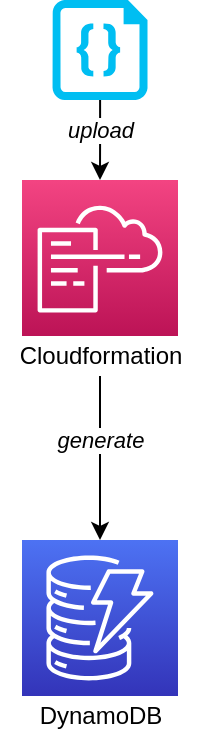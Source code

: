 <mxfile version="14.1.8" type="device" pages="2"><diagram id="FMe_rrNGfHSymCZvfriL" name="DYnamoDB"><mxGraphModel dx="853" dy="501" grid="1" gridSize="10" guides="1" tooltips="1" connect="1" arrows="1" fold="1" page="1" pageScale="1" pageWidth="827" pageHeight="1169" math="0" shadow="0"><root><mxCell id="0"/><mxCell id="1" parent="0"/><mxCell id="g-FWN91utCH9KBryJNnf-1" value="" style="outlineConnect=0;fontColor=#232F3E;gradientColor=#F34482;gradientDirection=north;fillColor=#BC1356;strokeColor=#ffffff;dashed=0;verticalLabelPosition=bottom;verticalAlign=top;align=center;html=1;fontSize=12;fontStyle=0;aspect=fixed;shape=mxgraph.aws4.resourceIcon;resIcon=mxgraph.aws4.cloudformation;" vertex="1" parent="1"><mxGeometry x="320" y="100" width="78" height="78" as="geometry"/></mxCell><mxCell id="g-FWN91utCH9KBryJNnf-2" value="" style="outlineConnect=0;fontColor=#232F3E;gradientColor=#4D72F3;gradientDirection=north;fillColor=#3334B9;strokeColor=#ffffff;dashed=0;verticalLabelPosition=bottom;verticalAlign=top;align=center;html=1;fontSize=12;fontStyle=0;aspect=fixed;shape=mxgraph.aws4.resourceIcon;resIcon=mxgraph.aws4.dynamodb;" vertex="1" parent="1"><mxGeometry x="320" y="280" width="78" height="78" as="geometry"/></mxCell><mxCell id="g-FWN91utCH9KBryJNnf-4" style="edgeStyle=orthogonalEdgeStyle;rounded=0;orthogonalLoop=1;jettySize=auto;html=1;" edge="1" parent="1" source="g-FWN91utCH9KBryJNnf-3" target="g-FWN91utCH9KBryJNnf-1"><mxGeometry relative="1" as="geometry"/></mxCell><mxCell id="g-FWN91utCH9KBryJNnf-12" value="&lt;i&gt;upload&lt;/i&gt;" style="edgeLabel;html=1;align=center;verticalAlign=middle;resizable=0;points=[];" vertex="1" connectable="0" parent="g-FWN91utCH9KBryJNnf-4"><mxGeometry x="-0.285" relative="1" as="geometry"><mxPoint as="offset"/></mxGeometry></mxCell><mxCell id="g-FWN91utCH9KBryJNnf-3" value="" style="verticalLabelPosition=bottom;html=1;verticalAlign=top;align=center;strokeColor=none;fillColor=#00BEF2;shape=mxgraph.azure.code_file;pointerEvents=1;" vertex="1" parent="1"><mxGeometry x="335.25" y="10" width="47.5" height="50" as="geometry"/></mxCell><mxCell id="g-FWN91utCH9KBryJNnf-9" style="edgeStyle=orthogonalEdgeStyle;rounded=0;orthogonalLoop=1;jettySize=auto;html=1;" edge="1" parent="1" source="g-FWN91utCH9KBryJNnf-7" target="g-FWN91utCH9KBryJNnf-2"><mxGeometry relative="1" as="geometry"/></mxCell><mxCell id="g-FWN91utCH9KBryJNnf-11" value="&lt;i&gt;generate&lt;/i&gt;" style="edgeLabel;html=1;align=center;verticalAlign=middle;resizable=0;points=[];" vertex="1" connectable="0" parent="g-FWN91utCH9KBryJNnf-9"><mxGeometry x="-0.358" relative="1" as="geometry"><mxPoint y="5.6" as="offset"/></mxGeometry></mxCell><mxCell id="g-FWN91utCH9KBryJNnf-7" value="Cloudformation" style="text;html=1;align=center;verticalAlign=middle;resizable=0;points=[];autosize=1;" vertex="1" parent="1"><mxGeometry x="309" y="178" width="100" height="20" as="geometry"/></mxCell><mxCell id="g-FWN91utCH9KBryJNnf-8" value="DynamoDB" style="text;html=1;align=center;verticalAlign=middle;resizable=0;points=[];autosize=1;" vertex="1" parent="1"><mxGeometry x="319" y="358" width="80" height="20" as="geometry"/></mxCell></root></mxGraphModel></diagram><diagram id="RQvWHqTRm-_voirZlrh3" name="ASG-Global"><mxGraphModel dx="1463" dy="2028" grid="1" gridSize="10" guides="1" tooltips="1" connect="1" arrows="1" fold="1" page="1" pageScale="1" pageWidth="827" pageHeight="1169" math="0" shadow="0"><root><mxCell id="-BtZ_1K9VZsMy2oFHxwu-0"/><mxCell id="-BtZ_1K9VZsMy2oFHxwu-1" parent="-BtZ_1K9VZsMy2oFHxwu-0"/><mxCell id="-BtZ_1K9VZsMy2oFHxwu-139" value="" style="outlineConnect=0;fontColor=#232F3E;gradientColor=none;fillColor=#BC1356;strokeColor=none;dashed=0;verticalLabelPosition=bottom;verticalAlign=top;align=center;html=1;fontSize=12;fontStyle=0;aspect=fixed;pointerEvents=1;shape=mxgraph.aws4.template;" vertex="1" parent="-BtZ_1K9VZsMy2oFHxwu-1"><mxGeometry x="3665" y="238.75" width="65" height="78" as="geometry"/></mxCell><mxCell id="-BtZ_1K9VZsMy2oFHxwu-26" style="edgeStyle=orthogonalEdgeStyle;rounded=0;orthogonalLoop=1;jettySize=auto;html=1;" edge="1" parent="-BtZ_1K9VZsMy2oFHxwu-1" source="-BtZ_1K9VZsMy2oFHxwu-5" target="-BtZ_1K9VZsMy2oFHxwu-24"><mxGeometry relative="1" as="geometry"/></mxCell><mxCell id="-BtZ_1K9VZsMy2oFHxwu-5" value="Auto Scaling group" style="points=[[0,0],[0.25,0],[0.5,0],[0.75,0],[1,0],[1,0.25],[1,0.5],[1,0.75],[1,1],[0.75,1],[0.5,1],[0.25,1],[0,1],[0,0.75],[0,0.5],[0,0.25]];outlineConnect=0;gradientColor=none;html=1;whiteSpace=wrap;fontSize=12;fontStyle=0;shape=mxgraph.aws4.groupCenter;grIcon=mxgraph.aws4.group_auto_scaling_group;grStroke=1;strokeColor=#D86613;fillColor=none;verticalAlign=top;align=center;fontColor=#D86613;dashed=1;spacingTop=25;" vertex="1" parent="-BtZ_1K9VZsMy2oFHxwu-1"><mxGeometry x="2450" y="-210" width="210" height="330" as="geometry"/></mxCell><mxCell id="-BtZ_1K9VZsMy2oFHxwu-4" value="" style="outlineConnect=0;fontColor=#232F3E;gradientColor=#F78E04;gradientDirection=north;fillColor=#D05C17;strokeColor=#ffffff;dashed=0;verticalLabelPosition=bottom;verticalAlign=top;align=center;html=1;fontSize=12;fontStyle=0;aspect=fixed;shape=mxgraph.aws4.resourceIcon;resIcon=mxgraph.aws4.ec2;" vertex="1" parent="-BtZ_1K9VZsMy2oFHxwu-1"><mxGeometry x="2520" y="-130.25" width="70" height="70" as="geometry"/></mxCell><mxCell id="-BtZ_1K9VZsMy2oFHxwu-6" value="" style="outlineConnect=0;fontColor=#232F3E;gradientColor=#F78E04;gradientDirection=north;fillColor=#D05C17;strokeColor=#ffffff;dashed=0;verticalLabelPosition=bottom;verticalAlign=top;align=center;html=1;fontSize=12;fontStyle=0;aspect=fixed;shape=mxgraph.aws4.resourceIcon;resIcon=mxgraph.aws4.ec2;" vertex="1" parent="-BtZ_1K9VZsMy2oFHxwu-1"><mxGeometry x="2520" y="-10.25" width="70" height="70" as="geometry"/></mxCell><mxCell id="-BtZ_1K9VZsMy2oFHxwu-7" value="" style="verticalLabelPosition=bottom;html=1;verticalAlign=top;align=center;strokeColor=none;fillColor=#00BEF2;shape=mxgraph.azure.powershell_file;pointerEvents=1;" vertex="1" parent="-BtZ_1K9VZsMy2oFHxwu-1"><mxGeometry x="2590" y="-120.25" width="50" height="50" as="geometry"/></mxCell><mxCell id="-BtZ_1K9VZsMy2oFHxwu-8" value="user data" style="text;html=1;align=center;verticalAlign=middle;resizable=0;points=[];autosize=1;" vertex="1" parent="-BtZ_1K9VZsMy2oFHxwu-1"><mxGeometry x="2580" y="-70.25" width="70" height="20" as="geometry"/></mxCell><mxCell id="-BtZ_1K9VZsMy2oFHxwu-9" value="" style="verticalLabelPosition=bottom;html=1;verticalAlign=top;align=center;strokeColor=none;fillColor=#00BEF2;shape=mxgraph.azure.powershell_file;pointerEvents=1;" vertex="1" parent="-BtZ_1K9VZsMy2oFHxwu-1"><mxGeometry x="2590" y="-0.25" width="50" height="50" as="geometry"/></mxCell><mxCell id="-BtZ_1K9VZsMy2oFHxwu-10" value="user data" style="text;html=1;align=center;verticalAlign=middle;resizable=0;points=[];autosize=1;" vertex="1" parent="-BtZ_1K9VZsMy2oFHxwu-1"><mxGeometry x="2580" y="49.75" width="70" height="20" as="geometry"/></mxCell><mxCell id="-BtZ_1K9VZsMy2oFHxwu-18" style="edgeStyle=orthogonalEdgeStyle;rounded=0;orthogonalLoop=1;jettySize=auto;html=1;" edge="1" parent="-BtZ_1K9VZsMy2oFHxwu-1" source="-BtZ_1K9VZsMy2oFHxwu-11" target="-BtZ_1K9VZsMy2oFHxwu-12"><mxGeometry relative="1" as="geometry"/></mxCell><mxCell id="-BtZ_1K9VZsMy2oFHxwu-11" value="" style="outlineConnect=0;fontColor=#232F3E;gradientColor=#F78E04;gradientDirection=north;fillColor=#D05C17;strokeColor=#ffffff;dashed=0;verticalLabelPosition=bottom;verticalAlign=top;align=center;html=1;fontSize=12;fontStyle=0;aspect=fixed;shape=mxgraph.aws4.resourceIcon;resIcon=mxgraph.aws4.elastic_load_balancing;" vertex="1" parent="-BtZ_1K9VZsMy2oFHxwu-1"><mxGeometry x="2070" y="-88" width="78" height="78" as="geometry"/></mxCell><mxCell id="-BtZ_1K9VZsMy2oFHxwu-20" style="edgeStyle=orthogonalEdgeStyle;rounded=0;orthogonalLoop=1;jettySize=auto;html=1;" edge="1" parent="-BtZ_1K9VZsMy2oFHxwu-1" source="-BtZ_1K9VZsMy2oFHxwu-12" target="-BtZ_1K9VZsMy2oFHxwu-4"><mxGeometry relative="1" as="geometry"/></mxCell><mxCell id="-BtZ_1K9VZsMy2oFHxwu-21" style="edgeStyle=orthogonalEdgeStyle;rounded=0;orthogonalLoop=1;jettySize=auto;html=1;" edge="1" parent="-BtZ_1K9VZsMy2oFHxwu-1" source="-BtZ_1K9VZsMy2oFHxwu-12" target="-BtZ_1K9VZsMy2oFHxwu-6"><mxGeometry relative="1" as="geometry"><Array as="points"><mxPoint x="2380" y="-49"/><mxPoint x="2380" y="25"/></Array></mxGeometry></mxCell><mxCell id="-BtZ_1K9VZsMy2oFHxwu-12" value="" style="outlineConnect=0;fontColor=#232F3E;gradientColor=#F78E04;gradientDirection=north;fillColor=#D05C17;strokeColor=#ffffff;dashed=0;verticalLabelPosition=bottom;verticalAlign=top;align=center;html=1;fontSize=12;fontStyle=0;aspect=fixed;shape=mxgraph.aws4.resourceIcon;resIcon=mxgraph.aws4.compute;" vertex="1" parent="-BtZ_1K9VZsMy2oFHxwu-1"><mxGeometry x="2236" y="-78" width="58" height="58" as="geometry"/></mxCell><mxCell id="-BtZ_1K9VZsMy2oFHxwu-13" value="Target Group" style="text;html=1;align=center;verticalAlign=middle;resizable=0;points=[];autosize=1;" vertex="1" parent="-BtZ_1K9VZsMy2oFHxwu-1"><mxGeometry x="2220" y="-20" width="90" height="20" as="geometry"/></mxCell><mxCell id="-BtZ_1K9VZsMy2oFHxwu-14" value="" style="outlineConnect=0;fontColor=#232F3E;gradientColor=none;fillColor=#D05C17;strokeColor=none;dashed=0;verticalLabelPosition=bottom;verticalAlign=top;align=center;html=1;fontSize=12;fontStyle=0;aspect=fixed;pointerEvents=1;shape=mxgraph.aws4.elastic_ip_address;rotation=-180;" vertex="1" parent="-BtZ_1K9VZsMy2oFHxwu-1"><mxGeometry x="2028.64" y="-57.75" width="41.36" height="17.5" as="geometry"/></mxCell><mxCell id="-BtZ_1K9VZsMy2oFHxwu-16" style="edgeStyle=orthogonalEdgeStyle;rounded=0;orthogonalLoop=1;jettySize=auto;html=1;" edge="1" parent="-BtZ_1K9VZsMy2oFHxwu-1" source="-BtZ_1K9VZsMy2oFHxwu-15" target="-BtZ_1K9VZsMy2oFHxwu-14"><mxGeometry relative="1" as="geometry"/></mxCell><mxCell id="-BtZ_1K9VZsMy2oFHxwu-15" value="" style="ellipse;shape=cloud;whiteSpace=wrap;html=1;" vertex="1" parent="-BtZ_1K9VZsMy2oFHxwu-1"><mxGeometry x="1860" y="-88" width="120" height="80" as="geometry"/></mxCell><mxCell id="-BtZ_1K9VZsMy2oFHxwu-17" value="HTTP:80" style="text;html=1;align=center;verticalAlign=middle;resizable=0;points=[];autosize=1;" vertex="1" parent="-BtZ_1K9VZsMy2oFHxwu-1"><mxGeometry x="2000" y="-40.25" width="60" height="20" as="geometry"/></mxCell><mxCell id="-BtZ_1K9VZsMy2oFHxwu-19" value="HTTP:80" style="text;html=1;align=center;verticalAlign=middle;resizable=0;points=[];autosize=1;" vertex="1" parent="-BtZ_1K9VZsMy2oFHxwu-1"><mxGeometry x="2176" y="-70" width="60" height="20" as="geometry"/></mxCell><mxCell id="-BtZ_1K9VZsMy2oFHxwu-22" value="HTTP:80" style="text;html=1;align=center;verticalAlign=middle;resizable=0;points=[];autosize=1;" vertex="1" parent="-BtZ_1K9VZsMy2oFHxwu-1"><mxGeometry x="2460" y="-120.25" width="60" height="20" as="geometry"/></mxCell><mxCell id="-BtZ_1K9VZsMy2oFHxwu-23" value="HTTP:80" style="text;html=1;align=center;verticalAlign=middle;resizable=0;points=[];autosize=1;" vertex="1" parent="-BtZ_1K9VZsMy2oFHxwu-1"><mxGeometry x="2460" width="60" height="20" as="geometry"/></mxCell><mxCell id="-BtZ_1K9VZsMy2oFHxwu-24" value="" style="outlineConnect=0;fontColor=#232F3E;gradientColor=none;fillColor=#BC1356;strokeColor=none;dashed=0;verticalLabelPosition=bottom;verticalAlign=top;align=center;html=1;fontSize=12;fontStyle=0;aspect=fixed;pointerEvents=1;shape=mxgraph.aws4.template;" vertex="1" parent="-BtZ_1K9VZsMy2oFHxwu-1"><mxGeometry x="2697.5" y="-84" width="65" height="78" as="geometry"/></mxCell><mxCell id="-BtZ_1K9VZsMy2oFHxwu-25" value="Launch Template" style="text;html=1;align=center;verticalAlign=middle;resizable=0;points=[];autosize=1;" vertex="1" parent="-BtZ_1K9VZsMy2oFHxwu-1"><mxGeometry x="2675" y="-6" width="110" height="20" as="geometry"/></mxCell><mxCell id="-BtZ_1K9VZsMy2oFHxwu-27" value="v1" style="text;html=1;align=center;verticalAlign=middle;resizable=0;points=[];autosize=1;" vertex="1" parent="-BtZ_1K9VZsMy2oFHxwu-1"><mxGeometry x="2662" y="-68" width="30" height="20" as="geometry"/></mxCell><mxCell id="-BtZ_1K9VZsMy2oFHxwu-28" value="" style="outlineConnect=0;fontColor=#232F3E;gradientColor=none;fillColor=#BC1356;strokeColor=none;dashed=0;verticalLabelPosition=bottom;verticalAlign=top;align=center;html=1;fontSize=12;fontStyle=0;aspect=fixed;pointerEvents=1;shape=mxgraph.aws4.template;" vertex="1" parent="-BtZ_1K9VZsMy2oFHxwu-1"><mxGeometry x="262.5" y="-110" width="65" height="78" as="geometry"/></mxCell><mxCell id="-BtZ_1K9VZsMy2oFHxwu-29" value="Launch Template" style="text;html=1;align=center;verticalAlign=middle;resizable=0;points=[];autosize=1;" vertex="1" parent="-BtZ_1K9VZsMy2oFHxwu-1"><mxGeometry x="240" y="-32" width="110" height="20" as="geometry"/></mxCell><mxCell id="-BtZ_1K9VZsMy2oFHxwu-30" value="&lt;ul&gt;&lt;li&gt;VPC&lt;/li&gt;&lt;li&gt;Security Group&lt;/li&gt;&lt;li&gt;KeyPair&lt;/li&gt;&lt;li&gt;Role&lt;/li&gt;&lt;li&gt;AMI&lt;/li&gt;&lt;li&gt;etc.&lt;/li&gt;&lt;/ul&gt;" style="text;html=1;align=left;verticalAlign=middle;resizable=0;points=[];autosize=1;" vertex="1" parent="-BtZ_1K9VZsMy2oFHxwu-1"><mxGeometry x="308" y="-125" width="140" height="110" as="geometry"/></mxCell><mxCell id="-BtZ_1K9VZsMy2oFHxwu-31" value="&lt;ul&gt;&lt;li&gt;VPC&lt;/li&gt;&lt;li&gt;Security Group&lt;/li&gt;&lt;li&gt;KeyPair&lt;/li&gt;&lt;li&gt;Role&lt;/li&gt;&lt;li&gt;AMI&lt;/li&gt;&lt;li&gt;etc.&lt;/li&gt;&lt;/ul&gt;" style="text;html=1;align=left;verticalAlign=middle;resizable=0;points=[];autosize=1;" vertex="1" parent="-BtZ_1K9VZsMy2oFHxwu-1"><mxGeometry x="2740" y="-100" width="140" height="110" as="geometry"/></mxCell><mxCell id="-BtZ_1K9VZsMy2oFHxwu-32" style="edgeStyle=orthogonalEdgeStyle;rounded=0;orthogonalLoop=1;jettySize=auto;html=1;" edge="1" parent="-BtZ_1K9VZsMy2oFHxwu-1" source="-BtZ_1K9VZsMy2oFHxwu-33" target="-BtZ_1K9VZsMy2oFHxwu-42"><mxGeometry relative="1" as="geometry"/></mxCell><mxCell id="-BtZ_1K9VZsMy2oFHxwu-33" value="Auto Scaling group" style="points=[[0,0],[0.25,0],[0.5,0],[0.75,0],[1,0],[1,0.25],[1,0.5],[1,0.75],[1,1],[0.75,1],[0.5,1],[0.25,1],[0,1],[0,0.75],[0,0.5],[0,0.25]];outlineConnect=0;gradientColor=none;html=1;whiteSpace=wrap;fontSize=12;fontStyle=0;shape=mxgraph.aws4.groupCenter;grIcon=mxgraph.aws4.group_auto_scaling_group;grStroke=1;strokeColor=#D86613;fillColor=none;verticalAlign=top;align=center;fontColor=#D86613;dashed=1;spacingTop=25;" vertex="1" parent="-BtZ_1K9VZsMy2oFHxwu-1"><mxGeometry x="640" y="-210" width="210" height="330" as="geometry"/></mxCell><mxCell id="-BtZ_1K9VZsMy2oFHxwu-34" value="" style="outlineConnect=0;fontColor=#232F3E;gradientColor=#F78E04;gradientDirection=north;fillColor=#D05C17;strokeColor=#ffffff;dashed=0;verticalLabelPosition=bottom;verticalAlign=top;align=center;html=1;fontSize=12;fontStyle=0;aspect=fixed;shape=mxgraph.aws4.resourceIcon;resIcon=mxgraph.aws4.ec2;" vertex="1" parent="-BtZ_1K9VZsMy2oFHxwu-1"><mxGeometry x="697" y="-130" width="70" height="70" as="geometry"/></mxCell><mxCell id="-BtZ_1K9VZsMy2oFHxwu-35" value="" style="outlineConnect=0;fontColor=#232F3E;gradientColor=#F78E04;gradientDirection=north;fillColor=#D05C17;strokeColor=#ffffff;dashed=0;verticalLabelPosition=bottom;verticalAlign=top;align=center;html=1;fontSize=12;fontStyle=0;aspect=fixed;shape=mxgraph.aws4.resourceIcon;resIcon=mxgraph.aws4.ec2;" vertex="1" parent="-BtZ_1K9VZsMy2oFHxwu-1"><mxGeometry x="697" y="-10" width="70" height="70" as="geometry"/></mxCell><mxCell id="-BtZ_1K9VZsMy2oFHxwu-36" value="" style="verticalLabelPosition=bottom;html=1;verticalAlign=top;align=center;strokeColor=none;fillColor=#00BEF2;shape=mxgraph.azure.powershell_file;pointerEvents=1;" vertex="1" parent="-BtZ_1K9VZsMy2oFHxwu-1"><mxGeometry x="767" y="-120" width="50" height="50" as="geometry"/></mxCell><mxCell id="-BtZ_1K9VZsMy2oFHxwu-37" value="user data" style="text;html=1;align=center;verticalAlign=middle;resizable=0;points=[];autosize=1;" vertex="1" parent="-BtZ_1K9VZsMy2oFHxwu-1"><mxGeometry x="757" y="-70" width="70" height="20" as="geometry"/></mxCell><mxCell id="-BtZ_1K9VZsMy2oFHxwu-38" value="" style="verticalLabelPosition=bottom;html=1;verticalAlign=top;align=center;strokeColor=none;fillColor=#00BEF2;shape=mxgraph.azure.powershell_file;pointerEvents=1;" vertex="1" parent="-BtZ_1K9VZsMy2oFHxwu-1"><mxGeometry x="767" width="50" height="50" as="geometry"/></mxCell><mxCell id="-BtZ_1K9VZsMy2oFHxwu-39" value="user data" style="text;html=1;align=center;verticalAlign=middle;resizable=0;points=[];autosize=1;" vertex="1" parent="-BtZ_1K9VZsMy2oFHxwu-1"><mxGeometry x="757" y="50" width="70" height="20" as="geometry"/></mxCell><mxCell id="-BtZ_1K9VZsMy2oFHxwu-42" value="" style="outlineConnect=0;fontColor=#232F3E;gradientColor=none;fillColor=#BC1356;strokeColor=none;dashed=0;verticalLabelPosition=bottom;verticalAlign=top;align=center;html=1;fontSize=12;fontStyle=0;aspect=fixed;pointerEvents=1;shape=mxgraph.aws4.template;" vertex="1" parent="-BtZ_1K9VZsMy2oFHxwu-1"><mxGeometry x="887.5" y="-84" width="65" height="78" as="geometry"/></mxCell><mxCell id="-BtZ_1K9VZsMy2oFHxwu-43" value="Launch Template" style="text;html=1;align=center;verticalAlign=middle;resizable=0;points=[];autosize=1;" vertex="1" parent="-BtZ_1K9VZsMy2oFHxwu-1"><mxGeometry x="865" y="-6" width="110" height="20" as="geometry"/></mxCell><mxCell id="-BtZ_1K9VZsMy2oFHxwu-44" value="v1" style="text;html=1;align=center;verticalAlign=middle;resizable=0;points=[];autosize=1;" vertex="1" parent="-BtZ_1K9VZsMy2oFHxwu-1"><mxGeometry x="852" y="-68" width="30" height="20" as="geometry"/></mxCell><mxCell id="-BtZ_1K9VZsMy2oFHxwu-45" value="&lt;ul&gt;&lt;li&gt;VPC&lt;/li&gt;&lt;li&gt;Security Group&lt;/li&gt;&lt;li&gt;KeyPair&lt;/li&gt;&lt;li&gt;Role&lt;/li&gt;&lt;li&gt;AMI&lt;/li&gt;&lt;li&gt;etc.&lt;/li&gt;&lt;/ul&gt;" style="text;html=1;align=left;verticalAlign=middle;resizable=0;points=[];autosize=1;" vertex="1" parent="-BtZ_1K9VZsMy2oFHxwu-1"><mxGeometry x="930" y="-100" width="140" height="110" as="geometry"/></mxCell><mxCell id="-BtZ_1K9VZsMy2oFHxwu-46" value="" style="outlineConnect=0;fontColor=#232F3E;gradientColor=#F78E04;gradientDirection=north;fillColor=#D05C17;strokeColor=#ffffff;dashed=0;verticalLabelPosition=bottom;verticalAlign=top;align=center;html=1;fontSize=12;fontStyle=0;aspect=fixed;shape=mxgraph.aws4.resourceIcon;resIcon=mxgraph.aws4.compute;" vertex="1" parent="-BtZ_1K9VZsMy2oFHxwu-1"><mxGeometry x="1240" y="-78" width="58" height="58" as="geometry"/></mxCell><mxCell id="-BtZ_1K9VZsMy2oFHxwu-47" value="Target Group" style="text;html=1;align=center;verticalAlign=middle;resizable=0;points=[];autosize=1;" vertex="1" parent="-BtZ_1K9VZsMy2oFHxwu-1"><mxGeometry x="1224" y="-20" width="90" height="20" as="geometry"/></mxCell><mxCell id="-BtZ_1K9VZsMy2oFHxwu-48" value="HTTP:80" style="text;html=1;align=center;verticalAlign=middle;resizable=0;points=[];autosize=1;" vertex="1" parent="-BtZ_1K9VZsMy2oFHxwu-1"><mxGeometry x="1180" y="-70" width="60" height="20" as="geometry"/></mxCell><mxCell id="-BtZ_1K9VZsMy2oFHxwu-49" style="edgeStyle=orthogonalEdgeStyle;rounded=0;orthogonalLoop=1;jettySize=auto;html=1;" edge="1" parent="-BtZ_1K9VZsMy2oFHxwu-1" source="-BtZ_1K9VZsMy2oFHxwu-50" target="-BtZ_1K9VZsMy2oFHxwu-51"><mxGeometry relative="1" as="geometry"/></mxCell><mxCell id="-BtZ_1K9VZsMy2oFHxwu-50" value="" style="outlineConnect=0;fontColor=#232F3E;gradientColor=#F78E04;gradientDirection=north;fillColor=#D05C17;strokeColor=#ffffff;dashed=0;verticalLabelPosition=bottom;verticalAlign=top;align=center;html=1;fontSize=12;fontStyle=0;aspect=fixed;shape=mxgraph.aws4.resourceIcon;resIcon=mxgraph.aws4.elastic_load_balancing;" vertex="1" parent="-BtZ_1K9VZsMy2oFHxwu-1"><mxGeometry x="1510" y="-93" width="78" height="78" as="geometry"/></mxCell><mxCell id="-BtZ_1K9VZsMy2oFHxwu-51" value="" style="outlineConnect=0;fontColor=#232F3E;gradientColor=#F78E04;gradientDirection=north;fillColor=#D05C17;strokeColor=#ffffff;dashed=0;verticalLabelPosition=bottom;verticalAlign=top;align=center;html=1;fontSize=12;fontStyle=0;aspect=fixed;shape=mxgraph.aws4.resourceIcon;resIcon=mxgraph.aws4.compute;" vertex="1" parent="-BtZ_1K9VZsMy2oFHxwu-1"><mxGeometry x="1676" y="-83" width="58" height="58" as="geometry"/></mxCell><mxCell id="-BtZ_1K9VZsMy2oFHxwu-52" value="Target Group" style="text;html=1;align=center;verticalAlign=middle;resizable=0;points=[];autosize=1;" vertex="1" parent="-BtZ_1K9VZsMy2oFHxwu-1"><mxGeometry x="1660" y="-25" width="90" height="20" as="geometry"/></mxCell><mxCell id="-BtZ_1K9VZsMy2oFHxwu-53" value="" style="outlineConnect=0;fontColor=#232F3E;gradientColor=none;fillColor=#D05C17;strokeColor=none;dashed=0;verticalLabelPosition=bottom;verticalAlign=top;align=center;html=1;fontSize=12;fontStyle=0;aspect=fixed;pointerEvents=1;shape=mxgraph.aws4.elastic_ip_address;rotation=-180;" vertex="1" parent="-BtZ_1K9VZsMy2oFHxwu-1"><mxGeometry x="1468.64" y="-62.75" width="41.36" height="17.5" as="geometry"/></mxCell><mxCell id="-BtZ_1K9VZsMy2oFHxwu-55" value="HTTP:80" style="text;html=1;align=center;verticalAlign=middle;resizable=0;points=[];autosize=1;" vertex="1" parent="-BtZ_1K9VZsMy2oFHxwu-1"><mxGeometry x="1440" y="-45.25" width="60" height="20" as="geometry"/></mxCell><mxCell id="-BtZ_1K9VZsMy2oFHxwu-56" value="HTTP:80" style="text;html=1;align=center;verticalAlign=middle;resizable=0;points=[];autosize=1;" vertex="1" parent="-BtZ_1K9VZsMy2oFHxwu-1"><mxGeometry x="1616" y="-75" width="60" height="20" as="geometry"/></mxCell><mxCell id="-BtZ_1K9VZsMy2oFHxwu-58" value="Auto Scaling group" style="points=[[0,0],[0.25,0],[0.5,0],[0.75,0],[1,0],[1,0.25],[1,0.5],[1,0.75],[1,1],[0.75,1],[0.5,1],[0.25,1],[0,1],[0,0.75],[0,0.5],[0,0.25]];outlineConnect=0;gradientColor=none;html=1;whiteSpace=wrap;fontSize=12;fontStyle=0;shape=mxgraph.aws4.groupCenter;grIcon=mxgraph.aws4.group_auto_scaling_group;grStroke=1;strokeColor=#D86613;fillColor=none;verticalAlign=top;align=center;fontColor=#D86613;dashed=1;spacingTop=25;" vertex="1" parent="-BtZ_1K9VZsMy2oFHxwu-1"><mxGeometry x="4310" y="-195.25" width="210" height="330" as="geometry"/></mxCell><mxCell id="-BtZ_1K9VZsMy2oFHxwu-59" value="" style="outlineConnect=0;fontColor=#232F3E;gradientColor=#F78E04;gradientDirection=north;fillColor=#D05C17;strokeColor=#ffffff;dashed=0;verticalLabelPosition=bottom;verticalAlign=top;align=center;html=1;fontSize=12;fontStyle=0;aspect=fixed;shape=mxgraph.aws4.resourceIcon;resIcon=mxgraph.aws4.ec2;" vertex="1" parent="-BtZ_1K9VZsMy2oFHxwu-1"><mxGeometry x="4380" y="-115.5" width="70" height="70" as="geometry"/></mxCell><mxCell id="-BtZ_1K9VZsMy2oFHxwu-60" value="" style="outlineConnect=0;fontColor=#232F3E;gradientColor=#F78E04;gradientDirection=north;fillColor=#D05C17;strokeColor=#ffffff;dashed=0;verticalLabelPosition=bottom;verticalAlign=top;align=center;html=1;fontSize=12;fontStyle=0;aspect=fixed;shape=mxgraph.aws4.resourceIcon;resIcon=mxgraph.aws4.ec2;" vertex="1" parent="-BtZ_1K9VZsMy2oFHxwu-1"><mxGeometry x="4380" y="4.5" width="70" height="70" as="geometry"/></mxCell><mxCell id="-BtZ_1K9VZsMy2oFHxwu-61" value="" style="verticalLabelPosition=bottom;html=1;verticalAlign=top;align=center;strokeColor=none;fillColor=#00BEF2;shape=mxgraph.azure.powershell_file;pointerEvents=1;" vertex="1" parent="-BtZ_1K9VZsMy2oFHxwu-1"><mxGeometry x="4450" y="-105.5" width="50" height="50" as="geometry"/></mxCell><mxCell id="-BtZ_1K9VZsMy2oFHxwu-62" value="user data" style="text;html=1;align=center;verticalAlign=middle;resizable=0;points=[];autosize=1;" vertex="1" parent="-BtZ_1K9VZsMy2oFHxwu-1"><mxGeometry x="4440" y="-55.5" width="70" height="20" as="geometry"/></mxCell><mxCell id="-BtZ_1K9VZsMy2oFHxwu-63" value="" style="verticalLabelPosition=bottom;html=1;verticalAlign=top;align=center;strokeColor=none;fillColor=#00BEF2;shape=mxgraph.azure.powershell_file;pointerEvents=1;" vertex="1" parent="-BtZ_1K9VZsMy2oFHxwu-1"><mxGeometry x="4450" y="14.5" width="50" height="50" as="geometry"/></mxCell><mxCell id="-BtZ_1K9VZsMy2oFHxwu-64" value="user data" style="text;html=1;align=center;verticalAlign=middle;resizable=0;points=[];autosize=1;" vertex="1" parent="-BtZ_1K9VZsMy2oFHxwu-1"><mxGeometry x="4440" y="64.5" width="70" height="20" as="geometry"/></mxCell><mxCell id="-BtZ_1K9VZsMy2oFHxwu-65" style="edgeStyle=orthogonalEdgeStyle;rounded=0;orthogonalLoop=1;jettySize=auto;html=1;fillColor=#f8cecc;strokeColor=#b85450;strokeWidth=2;" edge="1" parent="-BtZ_1K9VZsMy2oFHxwu-1" source="-BtZ_1K9VZsMy2oFHxwu-66" target="-BtZ_1K9VZsMy2oFHxwu-69"><mxGeometry relative="1" as="geometry"/></mxCell><mxCell id="-BtZ_1K9VZsMy2oFHxwu-66" value="" style="outlineConnect=0;fontColor=#232F3E;gradientColor=#F78E04;gradientDirection=north;fillColor=#D05C17;strokeColor=#ffffff;dashed=0;verticalLabelPosition=bottom;verticalAlign=top;align=center;html=1;fontSize=12;fontStyle=0;aspect=fixed;shape=mxgraph.aws4.resourceIcon;resIcon=mxgraph.aws4.elastic_load_balancing;" vertex="1" parent="-BtZ_1K9VZsMy2oFHxwu-1"><mxGeometry x="3930" y="-73.25" width="78" height="78" as="geometry"/></mxCell><mxCell id="-BtZ_1K9VZsMy2oFHxwu-67" style="edgeStyle=orthogonalEdgeStyle;rounded=0;orthogonalLoop=1;jettySize=auto;html=1;fillColor=#f8cecc;strokeColor=#b85450;strokeWidth=2;" edge="1" parent="-BtZ_1K9VZsMy2oFHxwu-1" source="-BtZ_1K9VZsMy2oFHxwu-69" target="-BtZ_1K9VZsMy2oFHxwu-59"><mxGeometry relative="1" as="geometry"/></mxCell><mxCell id="-BtZ_1K9VZsMy2oFHxwu-68" style="edgeStyle=orthogonalEdgeStyle;rounded=0;orthogonalLoop=1;jettySize=auto;html=1;" edge="1" parent="-BtZ_1K9VZsMy2oFHxwu-1" source="-BtZ_1K9VZsMy2oFHxwu-69" target="-BtZ_1K9VZsMy2oFHxwu-60"><mxGeometry relative="1" as="geometry"><Array as="points"><mxPoint x="4240" y="-34.25"/><mxPoint x="4240" y="39.75"/></Array></mxGeometry></mxCell><mxCell id="-BtZ_1K9VZsMy2oFHxwu-69" value="" style="outlineConnect=0;fontColor=#232F3E;gradientColor=#F78E04;gradientDirection=north;fillColor=#D05C17;strokeColor=#ffffff;dashed=0;verticalLabelPosition=bottom;verticalAlign=top;align=center;html=1;fontSize=12;fontStyle=0;aspect=fixed;shape=mxgraph.aws4.resourceIcon;resIcon=mxgraph.aws4.compute;" vertex="1" parent="-BtZ_1K9VZsMy2oFHxwu-1"><mxGeometry x="4096" y="-63.25" width="58" height="58" as="geometry"/></mxCell><mxCell id="-BtZ_1K9VZsMy2oFHxwu-70" value="Target Group" style="text;html=1;align=center;verticalAlign=middle;resizable=0;points=[];autosize=1;" vertex="1" parent="-BtZ_1K9VZsMy2oFHxwu-1"><mxGeometry x="4080" y="-5.25" width="90" height="20" as="geometry"/></mxCell><mxCell id="-BtZ_1K9VZsMy2oFHxwu-71" value="" style="outlineConnect=0;fontColor=#232F3E;gradientColor=none;fillColor=#D05C17;strokeColor=none;dashed=0;verticalLabelPosition=bottom;verticalAlign=top;align=center;html=1;fontSize=12;fontStyle=0;aspect=fixed;pointerEvents=1;shape=mxgraph.aws4.elastic_ip_address;rotation=-180;" vertex="1" parent="-BtZ_1K9VZsMy2oFHxwu-1"><mxGeometry x="3888.64" y="-43" width="41.36" height="17.5" as="geometry"/></mxCell><mxCell id="-BtZ_1K9VZsMy2oFHxwu-72" style="edgeStyle=orthogonalEdgeStyle;rounded=0;orthogonalLoop=1;jettySize=auto;html=1;fillColor=#f8cecc;strokeColor=#b85450;strokeWidth=2;" edge="1" parent="-BtZ_1K9VZsMy2oFHxwu-1" source="-BtZ_1K9VZsMy2oFHxwu-73" target="-BtZ_1K9VZsMy2oFHxwu-71"><mxGeometry relative="1" as="geometry"/></mxCell><mxCell id="-BtZ_1K9VZsMy2oFHxwu-73" value="" style="ellipse;shape=cloud;whiteSpace=wrap;html=1;" vertex="1" parent="-BtZ_1K9VZsMy2oFHxwu-1"><mxGeometry x="3720" y="-73.25" width="120" height="80" as="geometry"/></mxCell><mxCell id="-BtZ_1K9VZsMy2oFHxwu-74" value="HTTP:80" style="text;html=1;align=center;verticalAlign=middle;resizable=0;points=[];autosize=1;" vertex="1" parent="-BtZ_1K9VZsMy2oFHxwu-1"><mxGeometry x="3860" y="-25.5" width="60" height="20" as="geometry"/></mxCell><mxCell id="-BtZ_1K9VZsMy2oFHxwu-75" value="HTTP:80" style="text;html=1;align=center;verticalAlign=middle;resizable=0;points=[];autosize=1;" vertex="1" parent="-BtZ_1K9VZsMy2oFHxwu-1"><mxGeometry x="4036" y="-55.25" width="60" height="20" as="geometry"/></mxCell><mxCell id="-BtZ_1K9VZsMy2oFHxwu-76" value="HTTP:80" style="text;html=1;align=center;verticalAlign=middle;resizable=0;points=[];autosize=1;" vertex="1" parent="-BtZ_1K9VZsMy2oFHxwu-1"><mxGeometry x="4320" y="-105.5" width="60" height="20" as="geometry"/></mxCell><mxCell id="-BtZ_1K9VZsMy2oFHxwu-77" value="HTTP:80" style="text;html=1;align=center;verticalAlign=middle;resizable=0;points=[];autosize=1;" vertex="1" parent="-BtZ_1K9VZsMy2oFHxwu-1"><mxGeometry x="4320" y="14.75" width="60" height="20" as="geometry"/></mxCell><mxCell id="-BtZ_1K9VZsMy2oFHxwu-109" value="" style="shape=image;imageAspect=0;aspect=fixed;verticalLabelPosition=bottom;verticalAlign=top;image=https://png.pngtree.com/png-vector/20201010/ourlarge/pngtree-cookie-clipart-cartoon-material-cookie-chocolate-cookie-png-image_2360138.jpg;" vertex="1" parent="-BtZ_1K9VZsMy2oFHxwu-1"><mxGeometry x="4070" y="14.5" width="40" height="40" as="geometry"/></mxCell><mxCell id="-BtZ_1K9VZsMy2oFHxwu-111" style="edgeStyle=orthogonalEdgeStyle;rounded=0;orthogonalLoop=1;jettySize=auto;html=1;entryX=0.07;entryY=0.487;entryDx=0;entryDy=0;entryPerimeter=0;fillColor=#f8cecc;strokeColor=#b85450;strokeWidth=2;" edge="1" parent="-BtZ_1K9VZsMy2oFHxwu-1" source="-BtZ_1K9VZsMy2oFHxwu-110" target="-BtZ_1K9VZsMy2oFHxwu-73"><mxGeometry relative="1" as="geometry"/></mxCell><mxCell id="-BtZ_1K9VZsMy2oFHxwu-110" value="" style="aspect=fixed;pointerEvents=1;shadow=0;dashed=0;html=1;strokeColor=none;labelPosition=center;verticalLabelPosition=bottom;verticalAlign=top;align=center;fillColor=#00188D;shape=mxgraph.azure.laptop" vertex="1" parent="-BtZ_1K9VZsMy2oFHxwu-1"><mxGeometry x="3650" y="-49.25" width="50" height="30" as="geometry"/></mxCell><mxCell id="-BtZ_1K9VZsMy2oFHxwu-112" value="" style="shape=image;imageAspect=0;aspect=fixed;verticalLabelPosition=bottom;verticalAlign=top;image=https://png.pngtree.com/png-vector/20201010/ourlarge/pngtree-cookie-clipart-cartoon-material-cookie-chocolate-cookie-png-image_2360138.jpg;" vertex="1" parent="-BtZ_1K9VZsMy2oFHxwu-1"><mxGeometry x="3690" y="-11.25" width="40" height="40" as="geometry"/></mxCell><mxCell id="-BtZ_1K9VZsMy2oFHxwu-114" style="edgeStyle=orthogonalEdgeStyle;rounded=0;orthogonalLoop=1;jettySize=auto;html=1;" edge="1" parent="-BtZ_1K9VZsMy2oFHxwu-1" source="-BtZ_1K9VZsMy2oFHxwu-115" target="-BtZ_1K9VZsMy2oFHxwu-135"><mxGeometry relative="1" as="geometry"/></mxCell><mxCell id="-BtZ_1K9VZsMy2oFHxwu-115" value="Auto Scaling group" style="points=[[0,0],[0.25,0],[0.5,0],[0.75,0],[1,0],[1,0.25],[1,0.5],[1,0.75],[1,1],[0.75,1],[0.5,1],[0.25,1],[0,1],[0,0.75],[0,0.5],[0,0.25]];outlineConnect=0;gradientColor=none;html=1;whiteSpace=wrap;fontSize=12;fontStyle=0;shape=mxgraph.aws4.groupCenter;grIcon=mxgraph.aws4.group_auto_scaling_group;grStroke=1;strokeColor=#D86613;fillColor=none;verticalAlign=top;align=center;fontColor=#D86613;dashed=1;spacingTop=25;" vertex="1" parent="-BtZ_1K9VZsMy2oFHxwu-1"><mxGeometry x="3410" y="120" width="210" height="330" as="geometry"/></mxCell><mxCell id="-BtZ_1K9VZsMy2oFHxwu-116" value="" style="outlineConnect=0;fontColor=#232F3E;gradientColor=#F78E04;gradientDirection=north;fillColor=#D05C17;strokeColor=#ffffff;dashed=0;verticalLabelPosition=bottom;verticalAlign=top;align=center;html=1;fontSize=12;fontStyle=0;aspect=fixed;shape=mxgraph.aws4.resourceIcon;resIcon=mxgraph.aws4.ec2;" vertex="1" parent="-BtZ_1K9VZsMy2oFHxwu-1"><mxGeometry x="3480" y="199.75" width="70" height="70" as="geometry"/></mxCell><mxCell id="-BtZ_1K9VZsMy2oFHxwu-117" value="" style="outlineConnect=0;fontColor=#232F3E;gradientColor=#F78E04;gradientDirection=north;fillColor=#D05C17;strokeColor=#ffffff;dashed=0;verticalLabelPosition=bottom;verticalAlign=top;align=center;html=1;fontSize=12;fontStyle=0;aspect=fixed;shape=mxgraph.aws4.resourceIcon;resIcon=mxgraph.aws4.ec2;" vertex="1" parent="-BtZ_1K9VZsMy2oFHxwu-1"><mxGeometry x="3480" y="319.75" width="70" height="70" as="geometry"/></mxCell><mxCell id="-BtZ_1K9VZsMy2oFHxwu-118" value="" style="verticalLabelPosition=bottom;html=1;verticalAlign=top;align=center;strokeColor=none;fillColor=#00BEF2;shape=mxgraph.azure.powershell_file;pointerEvents=1;" vertex="1" parent="-BtZ_1K9VZsMy2oFHxwu-1"><mxGeometry x="3550" y="209.75" width="50" height="50" as="geometry"/></mxCell><mxCell id="-BtZ_1K9VZsMy2oFHxwu-119" value="user data" style="text;html=1;align=center;verticalAlign=middle;resizable=0;points=[];autosize=1;" vertex="1" parent="-BtZ_1K9VZsMy2oFHxwu-1"><mxGeometry x="3540" y="259.75" width="70" height="20" as="geometry"/></mxCell><mxCell id="-BtZ_1K9VZsMy2oFHxwu-120" value="" style="verticalLabelPosition=bottom;html=1;verticalAlign=top;align=center;strokeColor=none;fillColor=#00BEF2;shape=mxgraph.azure.powershell_file;pointerEvents=1;" vertex="1" parent="-BtZ_1K9VZsMy2oFHxwu-1"><mxGeometry x="3550" y="329.75" width="50" height="50" as="geometry"/></mxCell><mxCell id="-BtZ_1K9VZsMy2oFHxwu-121" value="user data" style="text;html=1;align=center;verticalAlign=middle;resizable=0;points=[];autosize=1;" vertex="1" parent="-BtZ_1K9VZsMy2oFHxwu-1"><mxGeometry x="3540" y="379.75" width="70" height="20" as="geometry"/></mxCell><mxCell id="-BtZ_1K9VZsMy2oFHxwu-122" style="edgeStyle=orthogonalEdgeStyle;rounded=0;orthogonalLoop=1;jettySize=auto;html=1;" edge="1" parent="-BtZ_1K9VZsMy2oFHxwu-1" source="-BtZ_1K9VZsMy2oFHxwu-123" target="-BtZ_1K9VZsMy2oFHxwu-126"><mxGeometry relative="1" as="geometry"/></mxCell><mxCell id="-BtZ_1K9VZsMy2oFHxwu-123" value="" style="outlineConnect=0;fontColor=#232F3E;gradientColor=#F78E04;gradientDirection=north;fillColor=#D05C17;strokeColor=#ffffff;dashed=0;verticalLabelPosition=bottom;verticalAlign=top;align=center;html=1;fontSize=12;fontStyle=0;aspect=fixed;shape=mxgraph.aws4.resourceIcon;resIcon=mxgraph.aws4.elastic_load_balancing;" vertex="1" parent="-BtZ_1K9VZsMy2oFHxwu-1"><mxGeometry x="3030" y="242" width="78" height="78" as="geometry"/></mxCell><mxCell id="-BtZ_1K9VZsMy2oFHxwu-124" style="edgeStyle=orthogonalEdgeStyle;rounded=0;orthogonalLoop=1;jettySize=auto;html=1;" edge="1" parent="-BtZ_1K9VZsMy2oFHxwu-1" source="-BtZ_1K9VZsMy2oFHxwu-126" target="-BtZ_1K9VZsMy2oFHxwu-116"><mxGeometry relative="1" as="geometry"/></mxCell><mxCell id="-BtZ_1K9VZsMy2oFHxwu-125" style="edgeStyle=orthogonalEdgeStyle;rounded=0;orthogonalLoop=1;jettySize=auto;html=1;" edge="1" parent="-BtZ_1K9VZsMy2oFHxwu-1" source="-BtZ_1K9VZsMy2oFHxwu-126" target="-BtZ_1K9VZsMy2oFHxwu-117"><mxGeometry relative="1" as="geometry"><Array as="points"><mxPoint x="3340" y="281"/><mxPoint x="3340" y="355"/></Array></mxGeometry></mxCell><mxCell id="-BtZ_1K9VZsMy2oFHxwu-126" value="" style="outlineConnect=0;fontColor=#232F3E;gradientColor=#F78E04;gradientDirection=north;fillColor=#D05C17;strokeColor=#ffffff;dashed=0;verticalLabelPosition=bottom;verticalAlign=top;align=center;html=1;fontSize=12;fontStyle=0;aspect=fixed;shape=mxgraph.aws4.resourceIcon;resIcon=mxgraph.aws4.compute;" vertex="1" parent="-BtZ_1K9VZsMy2oFHxwu-1"><mxGeometry x="3196" y="252" width="58" height="58" as="geometry"/></mxCell><mxCell id="-BtZ_1K9VZsMy2oFHxwu-127" value="Target Group" style="text;html=1;align=center;verticalAlign=middle;resizable=0;points=[];autosize=1;" vertex="1" parent="-BtZ_1K9VZsMy2oFHxwu-1"><mxGeometry x="3180" y="310" width="90" height="20" as="geometry"/></mxCell><mxCell id="-BtZ_1K9VZsMy2oFHxwu-128" value="" style="outlineConnect=0;fontColor=#232F3E;gradientColor=none;fillColor=#D05C17;strokeColor=none;dashed=0;verticalLabelPosition=bottom;verticalAlign=top;align=center;html=1;fontSize=12;fontStyle=0;aspect=fixed;pointerEvents=1;shape=mxgraph.aws4.elastic_ip_address;rotation=-180;" vertex="1" parent="-BtZ_1K9VZsMy2oFHxwu-1"><mxGeometry x="2988.64" y="272.25" width="41.36" height="17.5" as="geometry"/></mxCell><mxCell id="-BtZ_1K9VZsMy2oFHxwu-129" style="edgeStyle=orthogonalEdgeStyle;rounded=0;orthogonalLoop=1;jettySize=auto;html=1;" edge="1" parent="-BtZ_1K9VZsMy2oFHxwu-1" source="-BtZ_1K9VZsMy2oFHxwu-130" target="-BtZ_1K9VZsMy2oFHxwu-128"><mxGeometry relative="1" as="geometry"/></mxCell><mxCell id="-BtZ_1K9VZsMy2oFHxwu-130" value="" style="ellipse;shape=cloud;whiteSpace=wrap;html=1;" vertex="1" parent="-BtZ_1K9VZsMy2oFHxwu-1"><mxGeometry x="2820" y="242" width="120" height="80" as="geometry"/></mxCell><mxCell id="-BtZ_1K9VZsMy2oFHxwu-131" value="HTTP:80" style="text;html=1;align=center;verticalAlign=middle;resizable=0;points=[];autosize=1;" vertex="1" parent="-BtZ_1K9VZsMy2oFHxwu-1"><mxGeometry x="2960" y="289.75" width="60" height="20" as="geometry"/></mxCell><mxCell id="-BtZ_1K9VZsMy2oFHxwu-132" value="HTTP:80" style="text;html=1;align=center;verticalAlign=middle;resizable=0;points=[];autosize=1;" vertex="1" parent="-BtZ_1K9VZsMy2oFHxwu-1"><mxGeometry x="3136" y="260" width="60" height="20" as="geometry"/></mxCell><mxCell id="-BtZ_1K9VZsMy2oFHxwu-133" value="HTTP:80" style="text;html=1;align=center;verticalAlign=middle;resizable=0;points=[];autosize=1;" vertex="1" parent="-BtZ_1K9VZsMy2oFHxwu-1"><mxGeometry x="3420" y="209.75" width="60" height="20" as="geometry"/></mxCell><mxCell id="-BtZ_1K9VZsMy2oFHxwu-134" value="HTTP:80" style="text;html=1;align=center;verticalAlign=middle;resizable=0;points=[];autosize=1;" vertex="1" parent="-BtZ_1K9VZsMy2oFHxwu-1"><mxGeometry x="3420" y="330" width="60" height="20" as="geometry"/></mxCell><mxCell id="-BtZ_1K9VZsMy2oFHxwu-136" value="Launch Template" style="text;html=1;align=center;verticalAlign=middle;resizable=0;points=[];autosize=1;" vertex="1" parent="-BtZ_1K9VZsMy2oFHxwu-1"><mxGeometry x="3635" y="324" width="110" height="20" as="geometry"/></mxCell><mxCell id="-BtZ_1K9VZsMy2oFHxwu-137" value="v2" style="text;html=1;align=center;verticalAlign=middle;resizable=0;points=[];autosize=1;" vertex="1" parent="-BtZ_1K9VZsMy2oFHxwu-1"><mxGeometry x="3622" y="262" width="30" height="20" as="geometry"/></mxCell><mxCell id="-BtZ_1K9VZsMy2oFHxwu-138" value="&lt;ul&gt;&lt;li&gt;VPC&lt;/li&gt;&lt;li&gt;Security Group&lt;/li&gt;&lt;li&gt;KeyPair&lt;/li&gt;&lt;li&gt;Role&lt;/li&gt;&lt;li&gt;AMI&lt;/li&gt;&lt;li&gt;etc.&lt;/li&gt;&lt;/ul&gt;" style="text;html=1;align=left;verticalAlign=middle;resizable=0;points=[];autosize=1;" vertex="1" parent="-BtZ_1K9VZsMy2oFHxwu-1"><mxGeometry x="3708" y="225.75" width="140" height="110" as="geometry"/></mxCell><mxCell id="-BtZ_1K9VZsMy2oFHxwu-140" value="" style="rounded=0;whiteSpace=wrap;html=1;gradientColor=none;strokeColor=none;" vertex="1" parent="-BtZ_1K9VZsMy2oFHxwu-1"><mxGeometry x="3660" y="249.5" width="62" height="70.5" as="geometry"/></mxCell><mxCell id="-BtZ_1K9VZsMy2oFHxwu-135" value="" style="outlineConnect=0;fontColor=#232F3E;fillColor=#BC1356;strokeColor=none;dashed=0;verticalLabelPosition=bottom;verticalAlign=top;align=center;html=1;fontSize=12;fontStyle=0;aspect=fixed;pointerEvents=1;shape=mxgraph.aws4.template;" vertex="1" parent="-BtZ_1K9VZsMy2oFHxwu-1"><mxGeometry x="3657.5" y="246" width="65" height="78" as="geometry"/></mxCell><mxCell id="-BtZ_1K9VZsMy2oFHxwu-141" value="" style="html=1;verticalLabelPosition=bottom;align=center;labelBackgroundColor=#ffffff;verticalAlign=top;strokeWidth=2;strokeColor=#0080F0;shadow=0;dashed=0;shape=mxgraph.ios7.icons.reload;gradientColor=none;" vertex="1" parent="-BtZ_1K9VZsMy2oFHxwu-1"><mxGeometry x="3503" y="74.5" width="24" height="27" as="geometry"/></mxCell><mxCell id="-BtZ_1K9VZsMy2oFHxwu-142" value="Instance Refresh" style="text;html=1;align=center;verticalAlign=middle;resizable=0;points=[];autosize=1;" vertex="1" parent="-BtZ_1K9VZsMy2oFHxwu-1"><mxGeometry x="3460" y="100" width="110" height="20" as="geometry"/></mxCell><mxCell id="-BtZ_1K9VZsMy2oFHxwu-143" value="" style="outlineConnect=0;fontColor=#232F3E;gradientColor=none;fillColor=#BC1356;strokeColor=none;dashed=0;verticalLabelPosition=bottom;verticalAlign=top;align=center;html=1;fontSize=12;fontStyle=0;aspect=fixed;pointerEvents=1;shape=mxgraph.aws4.template;" vertex="1" parent="-BtZ_1K9VZsMy2oFHxwu-1"><mxGeometry x="4565" y="-79.38" width="65" height="78" as="geometry"/></mxCell><mxCell id="-BtZ_1K9VZsMy2oFHxwu-144" style="edgeStyle=orthogonalEdgeStyle;rounded=0;orthogonalLoop=1;jettySize=auto;html=1;" edge="1" parent="-BtZ_1K9VZsMy2oFHxwu-1" target="-BtZ_1K9VZsMy2oFHxwu-149"><mxGeometry relative="1" as="geometry"><mxPoint x="4520" y="-33.071" as="sourcePoint"/></mxGeometry></mxCell><mxCell id="-BtZ_1K9VZsMy2oFHxwu-145" value="Launch Template" style="text;html=1;align=center;verticalAlign=middle;resizable=0;points=[];autosize=1;" vertex="1" parent="-BtZ_1K9VZsMy2oFHxwu-1"><mxGeometry x="4535" y="5.87" width="110" height="20" as="geometry"/></mxCell><mxCell id="-BtZ_1K9VZsMy2oFHxwu-146" value="v2" style="text;html=1;align=center;verticalAlign=middle;resizable=0;points=[];autosize=1;" vertex="1" parent="-BtZ_1K9VZsMy2oFHxwu-1"><mxGeometry x="4522" y="-56.13" width="30" height="20" as="geometry"/></mxCell><mxCell id="-BtZ_1K9VZsMy2oFHxwu-147" value="&lt;ul&gt;&lt;li&gt;VPC&lt;/li&gt;&lt;li&gt;Security Group&lt;/li&gt;&lt;li&gt;KeyPair&lt;/li&gt;&lt;li&gt;Role&lt;/li&gt;&lt;li&gt;AMI&lt;/li&gt;&lt;li&gt;etc.&lt;/li&gt;&lt;/ul&gt;" style="text;html=1;align=left;verticalAlign=middle;resizable=0;points=[];autosize=1;" vertex="1" parent="-BtZ_1K9VZsMy2oFHxwu-1"><mxGeometry x="4608" y="-92.38" width="140" height="110" as="geometry"/></mxCell><mxCell id="-BtZ_1K9VZsMy2oFHxwu-148" value="" style="rounded=0;whiteSpace=wrap;html=1;gradientColor=none;strokeColor=none;" vertex="1" parent="-BtZ_1K9VZsMy2oFHxwu-1"><mxGeometry x="4560" y="-68.63" width="62" height="70.5" as="geometry"/></mxCell><mxCell id="-BtZ_1K9VZsMy2oFHxwu-149" value="" style="outlineConnect=0;fontColor=#232F3E;fillColor=#BC1356;strokeColor=none;dashed=0;verticalLabelPosition=bottom;verticalAlign=top;align=center;html=1;fontSize=12;fontStyle=0;aspect=fixed;pointerEvents=1;shape=mxgraph.aws4.template;" vertex="1" parent="-BtZ_1K9VZsMy2oFHxwu-1"><mxGeometry x="4557.5" y="-72.13" width="65" height="78" as="geometry"/></mxCell></root></mxGraphModel></diagram></mxfile>